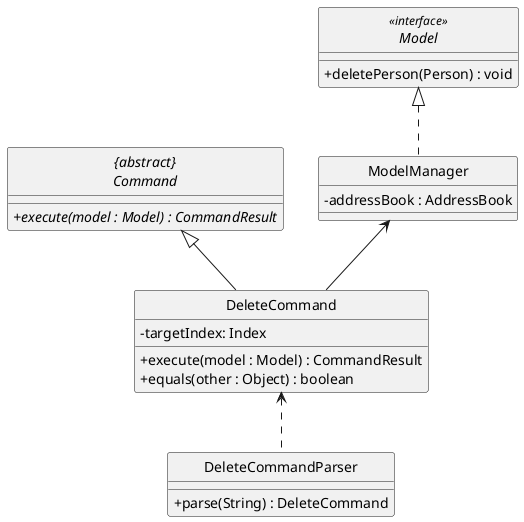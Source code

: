 @startuml
skinparam backgroundColor #ffffff
skinparam classAttributeIconSize 0
hide circle

abstract class "{abstract}\nCommand" {
    + {abstract} execute(model : Model) : CommandResult
}

interface Model <<interface>> {
    + deletePerson(Person) : void
}

class ModelManager implements Model{
    -addressBook : AddressBook
}


class DeleteCommand {
    /' Fields '/
    - targetIndex: Index

    /' Methods '/
    + execute(model : Model) : CommandResult
    + equals(other : Object) : boolean
}

class DeleteCommandParser {
    +parse(String) : DeleteCommand
}

DeleteCommand <.- DeleteCommandParser
ModelManager <-- DeleteCommand
"{abstract}\nCommand" <|-- DeleteCommand
@enduml


@enduml